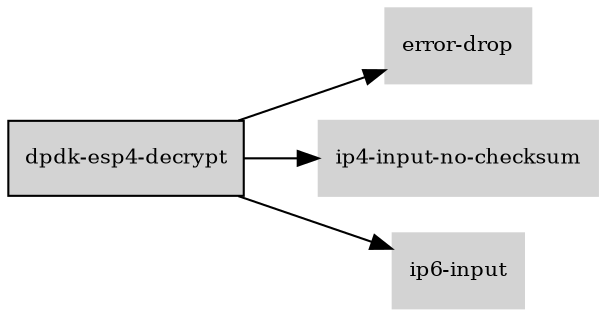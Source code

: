 digraph "dpdk_esp4_decrypt_subgraph" {
  rankdir=LR;
  node [shape=box, style=filled, fontsize=10, color=lightgray, fontcolor=black, fillcolor=lightgray];
  "dpdk-esp4-decrypt" [color=black, fontcolor=black, fillcolor=lightgray];
  edge [fontsize=8];
  "dpdk-esp4-decrypt" -> "error-drop";
  "dpdk-esp4-decrypt" -> "ip4-input-no-checksum";
  "dpdk-esp4-decrypt" -> "ip6-input";
}
